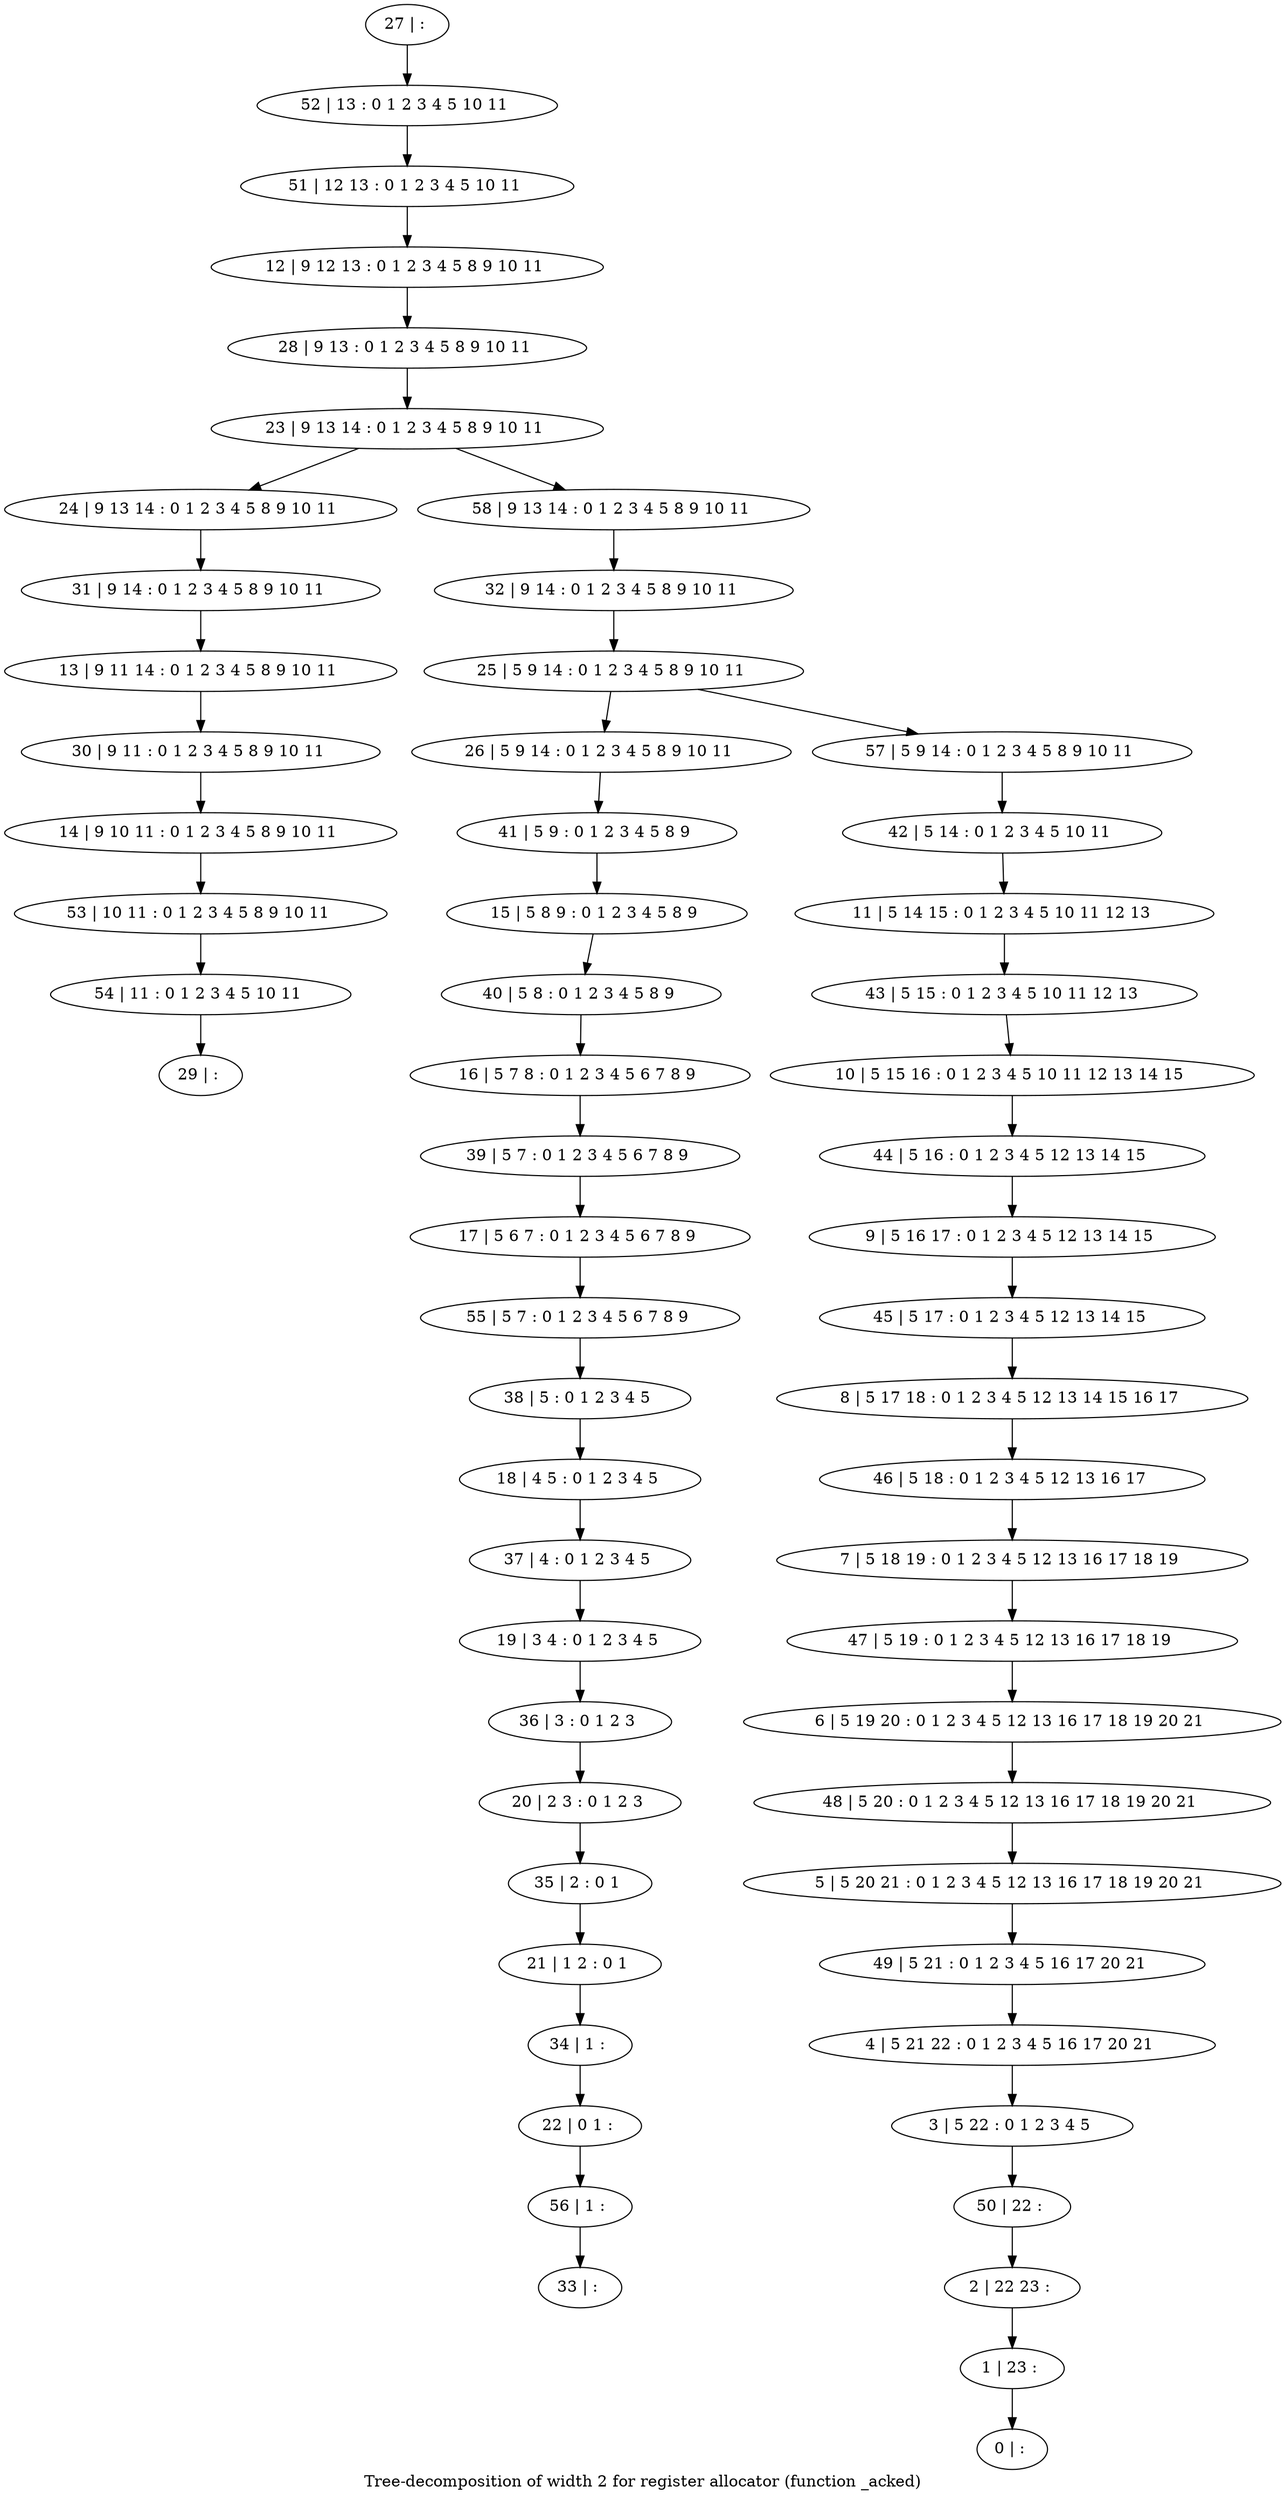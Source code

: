 digraph G {
graph [label="Tree-decomposition of width 2 for register allocator (function _acked)"]
0[label="0 | : "];
1[label="1 | 23 : "];
2[label="2 | 22 23 : "];
3[label="3 | 5 22 : 0 1 2 3 4 5 "];
4[label="4 | 5 21 22 : 0 1 2 3 4 5 16 17 20 21 "];
5[label="5 | 5 20 21 : 0 1 2 3 4 5 12 13 16 17 18 19 20 21 "];
6[label="6 | 5 19 20 : 0 1 2 3 4 5 12 13 16 17 18 19 20 21 "];
7[label="7 | 5 18 19 : 0 1 2 3 4 5 12 13 16 17 18 19 "];
8[label="8 | 5 17 18 : 0 1 2 3 4 5 12 13 14 15 16 17 "];
9[label="9 | 5 16 17 : 0 1 2 3 4 5 12 13 14 15 "];
10[label="10 | 5 15 16 : 0 1 2 3 4 5 10 11 12 13 14 15 "];
11[label="11 | 5 14 15 : 0 1 2 3 4 5 10 11 12 13 "];
12[label="12 | 9 12 13 : 0 1 2 3 4 5 8 9 10 11 "];
13[label="13 | 9 11 14 : 0 1 2 3 4 5 8 9 10 11 "];
14[label="14 | 9 10 11 : 0 1 2 3 4 5 8 9 10 11 "];
15[label="15 | 5 8 9 : 0 1 2 3 4 5 8 9 "];
16[label="16 | 5 7 8 : 0 1 2 3 4 5 6 7 8 9 "];
17[label="17 | 5 6 7 : 0 1 2 3 4 5 6 7 8 9 "];
18[label="18 | 4 5 : 0 1 2 3 4 5 "];
19[label="19 | 3 4 : 0 1 2 3 4 5 "];
20[label="20 | 2 3 : 0 1 2 3 "];
21[label="21 | 1 2 : 0 1 "];
22[label="22 | 0 1 : "];
23[label="23 | 9 13 14 : 0 1 2 3 4 5 8 9 10 11 "];
24[label="24 | 9 13 14 : 0 1 2 3 4 5 8 9 10 11 "];
25[label="25 | 5 9 14 : 0 1 2 3 4 5 8 9 10 11 "];
26[label="26 | 5 9 14 : 0 1 2 3 4 5 8 9 10 11 "];
27[label="27 | : "];
28[label="28 | 9 13 : 0 1 2 3 4 5 8 9 10 11 "];
29[label="29 | : "];
30[label="30 | 9 11 : 0 1 2 3 4 5 8 9 10 11 "];
31[label="31 | 9 14 : 0 1 2 3 4 5 8 9 10 11 "];
32[label="32 | 9 14 : 0 1 2 3 4 5 8 9 10 11 "];
33[label="33 | : "];
34[label="34 | 1 : "];
35[label="35 | 2 : 0 1 "];
36[label="36 | 3 : 0 1 2 3 "];
37[label="37 | 4 : 0 1 2 3 4 5 "];
38[label="38 | 5 : 0 1 2 3 4 5 "];
39[label="39 | 5 7 : 0 1 2 3 4 5 6 7 8 9 "];
40[label="40 | 5 8 : 0 1 2 3 4 5 8 9 "];
41[label="41 | 5 9 : 0 1 2 3 4 5 8 9 "];
42[label="42 | 5 14 : 0 1 2 3 4 5 10 11 "];
43[label="43 | 5 15 : 0 1 2 3 4 5 10 11 12 13 "];
44[label="44 | 5 16 : 0 1 2 3 4 5 12 13 14 15 "];
45[label="45 | 5 17 : 0 1 2 3 4 5 12 13 14 15 "];
46[label="46 | 5 18 : 0 1 2 3 4 5 12 13 16 17 "];
47[label="47 | 5 19 : 0 1 2 3 4 5 12 13 16 17 18 19 "];
48[label="48 | 5 20 : 0 1 2 3 4 5 12 13 16 17 18 19 20 21 "];
49[label="49 | 5 21 : 0 1 2 3 4 5 16 17 20 21 "];
50[label="50 | 22 : "];
51[label="51 | 12 13 : 0 1 2 3 4 5 10 11 "];
52[label="52 | 13 : 0 1 2 3 4 5 10 11 "];
53[label="53 | 10 11 : 0 1 2 3 4 5 8 9 10 11 "];
54[label="54 | 11 : 0 1 2 3 4 5 10 11 "];
55[label="55 | 5 7 : 0 1 2 3 4 5 6 7 8 9 "];
56[label="56 | 1 : "];
57[label="57 | 5 9 14 : 0 1 2 3 4 5 8 9 10 11 "];
58[label="58 | 9 13 14 : 0 1 2 3 4 5 8 9 10 11 "];
30->14 ;
13->30 ;
31->13 ;
24->31 ;
34->22 ;
21->34 ;
35->21 ;
20->35 ;
36->20 ;
19->36 ;
37->19 ;
18->37 ;
38->18 ;
39->17 ;
16->39 ;
40->16 ;
15->40 ;
41->15 ;
26->41 ;
14->53 ;
54->29 ;
53->54 ;
55->38 ;
17->55 ;
56->33 ;
22->56 ;
27->52 ;
52->51 ;
51->12 ;
12->28 ;
28->23 ;
32->25 ;
42->11 ;
11->43 ;
43->10 ;
10->44 ;
44->9 ;
9->45 ;
45->8 ;
8->46 ;
46->7 ;
7->47 ;
47->6 ;
6->48 ;
48->5 ;
5->49 ;
49->4 ;
4->3 ;
3->50 ;
50->2 ;
2->1 ;
1->0 ;
57->42 ;
58->32 ;
25->26 ;
25->57 ;
23->24 ;
23->58 ;
}
